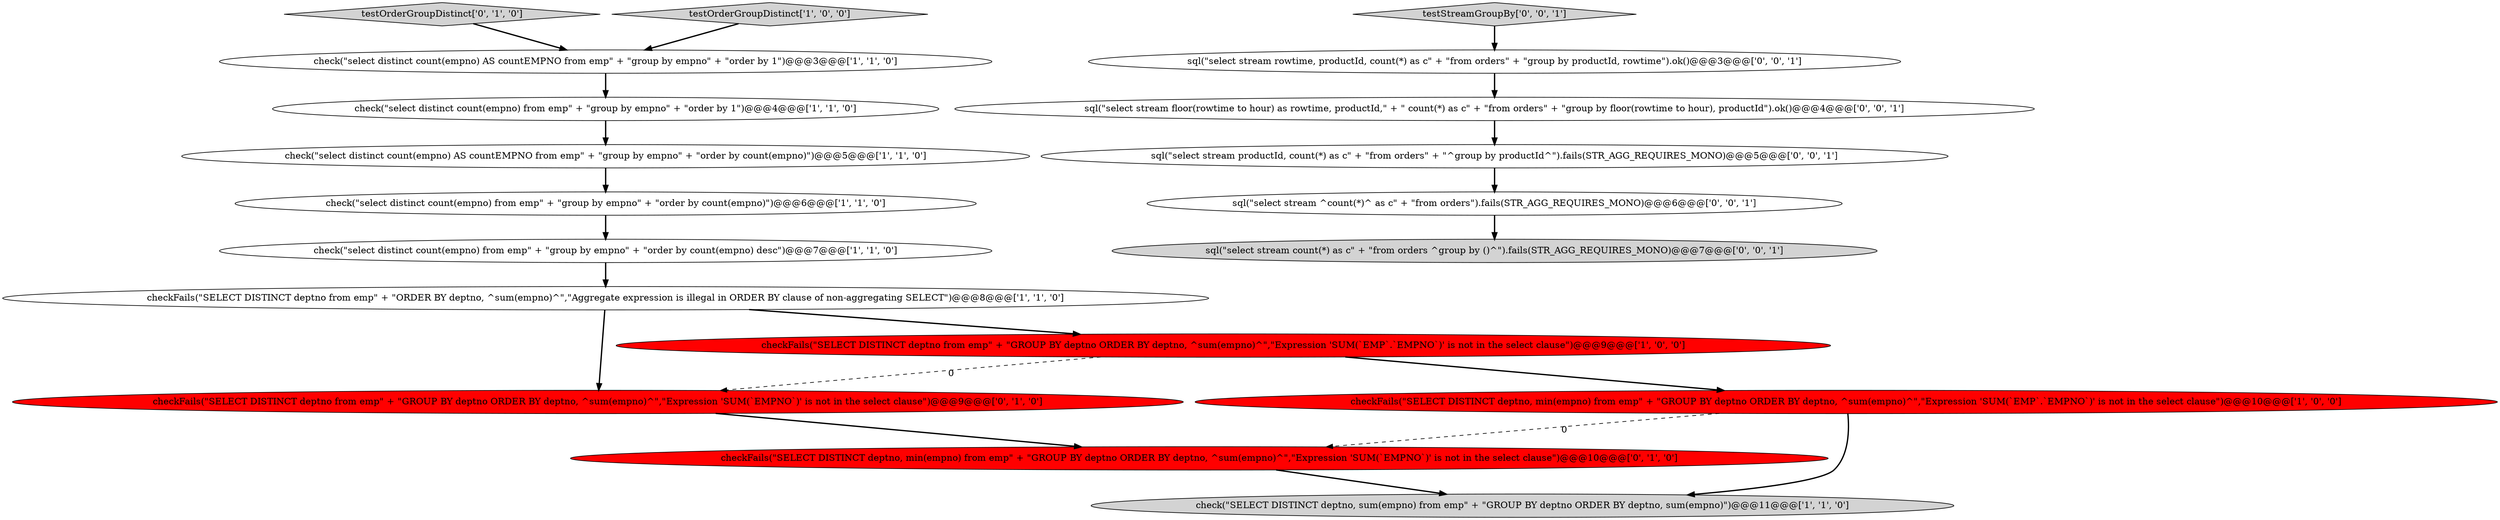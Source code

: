 digraph {
12 [style = filled, label = "testOrderGroupDistinct['0', '1', '0']", fillcolor = lightgray, shape = diamond image = "AAA0AAABBB2BBB"];
0 [style = filled, label = "check(\"select distinct count(empno) AS countEMPNO from emp\" + \"group by empno\" + \"order by count(empno)\")@@@5@@@['1', '1', '0']", fillcolor = white, shape = ellipse image = "AAA0AAABBB1BBB"];
8 [style = filled, label = "checkFails(\"SELECT DISTINCT deptno from emp\" + \"ORDER BY deptno, ^sum(empno)^\",\"Aggregate expression is illegal in ORDER BY clause of non-aggregating SELECT\")@@@8@@@['1', '1', '0']", fillcolor = white, shape = ellipse image = "AAA0AAABBB1BBB"];
11 [style = filled, label = "checkFails(\"SELECT DISTINCT deptno, min(empno) from emp\" + \"GROUP BY deptno ORDER BY deptno, ^sum(empno)^\",\"Expression 'SUM\(`EMPNO`\)' is not in the select clause\")@@@10@@@['0', '1', '0']", fillcolor = red, shape = ellipse image = "AAA1AAABBB2BBB"];
9 [style = filled, label = "testOrderGroupDistinct['1', '0', '0']", fillcolor = lightgray, shape = diamond image = "AAA0AAABBB1BBB"];
14 [style = filled, label = "sql(\"select stream ^count(*)^ as c\" + \"from orders\").fails(STR_AGG_REQUIRES_MONO)@@@6@@@['0', '0', '1']", fillcolor = white, shape = ellipse image = "AAA0AAABBB3BBB"];
4 [style = filled, label = "checkFails(\"SELECT DISTINCT deptno from emp\" + \"GROUP BY deptno ORDER BY deptno, ^sum(empno)^\",\"Expression 'SUM\(`EMP`\.`EMPNO`\)' is not in the select clause\")@@@9@@@['1', '0', '0']", fillcolor = red, shape = ellipse image = "AAA1AAABBB1BBB"];
10 [style = filled, label = "checkFails(\"SELECT DISTINCT deptno from emp\" + \"GROUP BY deptno ORDER BY deptno, ^sum(empno)^\",\"Expression 'SUM\(`EMPNO`\)' is not in the select clause\")@@@9@@@['0', '1', '0']", fillcolor = red, shape = ellipse image = "AAA1AAABBB2BBB"];
1 [style = filled, label = "check(\"select distinct count(empno) from emp\" + \"group by empno\" + \"order by count(empno)\")@@@6@@@['1', '1', '0']", fillcolor = white, shape = ellipse image = "AAA0AAABBB1BBB"];
18 [style = filled, label = "sql(\"select stream count(*) as c\" + \"from orders ^group by ()^\").fails(STR_AGG_REQUIRES_MONO)@@@7@@@['0', '0', '1']", fillcolor = lightgray, shape = ellipse image = "AAA0AAABBB3BBB"];
17 [style = filled, label = "testStreamGroupBy['0', '0', '1']", fillcolor = lightgray, shape = diamond image = "AAA0AAABBB3BBB"];
6 [style = filled, label = "check(\"select distinct count(empno) from emp\" + \"group by empno\" + \"order by 1\")@@@4@@@['1', '1', '0']", fillcolor = white, shape = ellipse image = "AAA0AAABBB1BBB"];
3 [style = filled, label = "check(\"SELECT DISTINCT deptno, sum(empno) from emp\" + \"GROUP BY deptno ORDER BY deptno, sum(empno)\")@@@11@@@['1', '1', '0']", fillcolor = lightgray, shape = ellipse image = "AAA0AAABBB1BBB"];
15 [style = filled, label = "sql(\"select stream rowtime, productId, count(*) as c\" + \"from orders\" + \"group by productId, rowtime\").ok()@@@3@@@['0', '0', '1']", fillcolor = white, shape = ellipse image = "AAA0AAABBB3BBB"];
16 [style = filled, label = "sql(\"select stream productId, count(*) as c\" + \"from orders\" + \"^group by productId^\").fails(STR_AGG_REQUIRES_MONO)@@@5@@@['0', '0', '1']", fillcolor = white, shape = ellipse image = "AAA0AAABBB3BBB"];
13 [style = filled, label = "sql(\"select stream floor(rowtime to hour) as rowtime, productId,\" + \" count(*) as c\" + \"from orders\" + \"group by floor(rowtime to hour), productId\").ok()@@@4@@@['0', '0', '1']", fillcolor = white, shape = ellipse image = "AAA0AAABBB3BBB"];
5 [style = filled, label = "checkFails(\"SELECT DISTINCT deptno, min(empno) from emp\" + \"GROUP BY deptno ORDER BY deptno, ^sum(empno)^\",\"Expression 'SUM\(`EMP`\.`EMPNO`\)' is not in the select clause\")@@@10@@@['1', '0', '0']", fillcolor = red, shape = ellipse image = "AAA1AAABBB1BBB"];
7 [style = filled, label = "check(\"select distinct count(empno) from emp\" + \"group by empno\" + \"order by count(empno) desc\")@@@7@@@['1', '1', '0']", fillcolor = white, shape = ellipse image = "AAA0AAABBB1BBB"];
2 [style = filled, label = "check(\"select distinct count(empno) AS countEMPNO from emp\" + \"group by empno\" + \"order by 1\")@@@3@@@['1', '1', '0']", fillcolor = white, shape = ellipse image = "AAA0AAABBB1BBB"];
5->3 [style = bold, label=""];
16->14 [style = bold, label=""];
8->10 [style = bold, label=""];
14->18 [style = bold, label=""];
12->2 [style = bold, label=""];
15->13 [style = bold, label=""];
6->0 [style = bold, label=""];
8->4 [style = bold, label=""];
4->10 [style = dashed, label="0"];
5->11 [style = dashed, label="0"];
7->8 [style = bold, label=""];
11->3 [style = bold, label=""];
9->2 [style = bold, label=""];
1->7 [style = bold, label=""];
0->1 [style = bold, label=""];
2->6 [style = bold, label=""];
4->5 [style = bold, label=""];
13->16 [style = bold, label=""];
17->15 [style = bold, label=""];
10->11 [style = bold, label=""];
}
